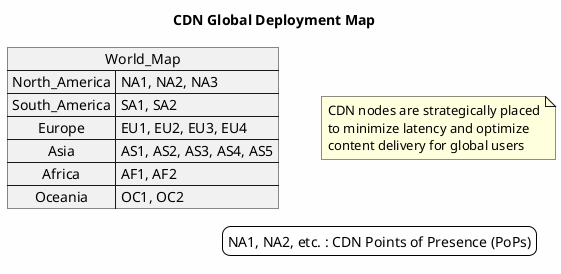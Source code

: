 @startuml CDN Global Deployment Map
!define RECTANGLE class

skinparam backgroundColor #FEFEFE
skinparam handwritten false
skinparam defaultFontName Arial

title CDN Global Deployment Map

map World_Map {
    North_America => NA1, NA2, NA3
    South_America => SA1, SA2
    Europe => EU1, EU2, EU3, EU4
    Asia => AS1, AS2, AS3, AS4, AS5
    Africa => AF1, AF2
    Oceania => OC1, OC2
}

legend right
    NA1, NA2, etc. : CDN Points of Presence (PoPs)
end legend

note "CDN nodes are strategically placed\nto minimize latency and optimize\ncontent delivery for global users" as N1

@enduml
